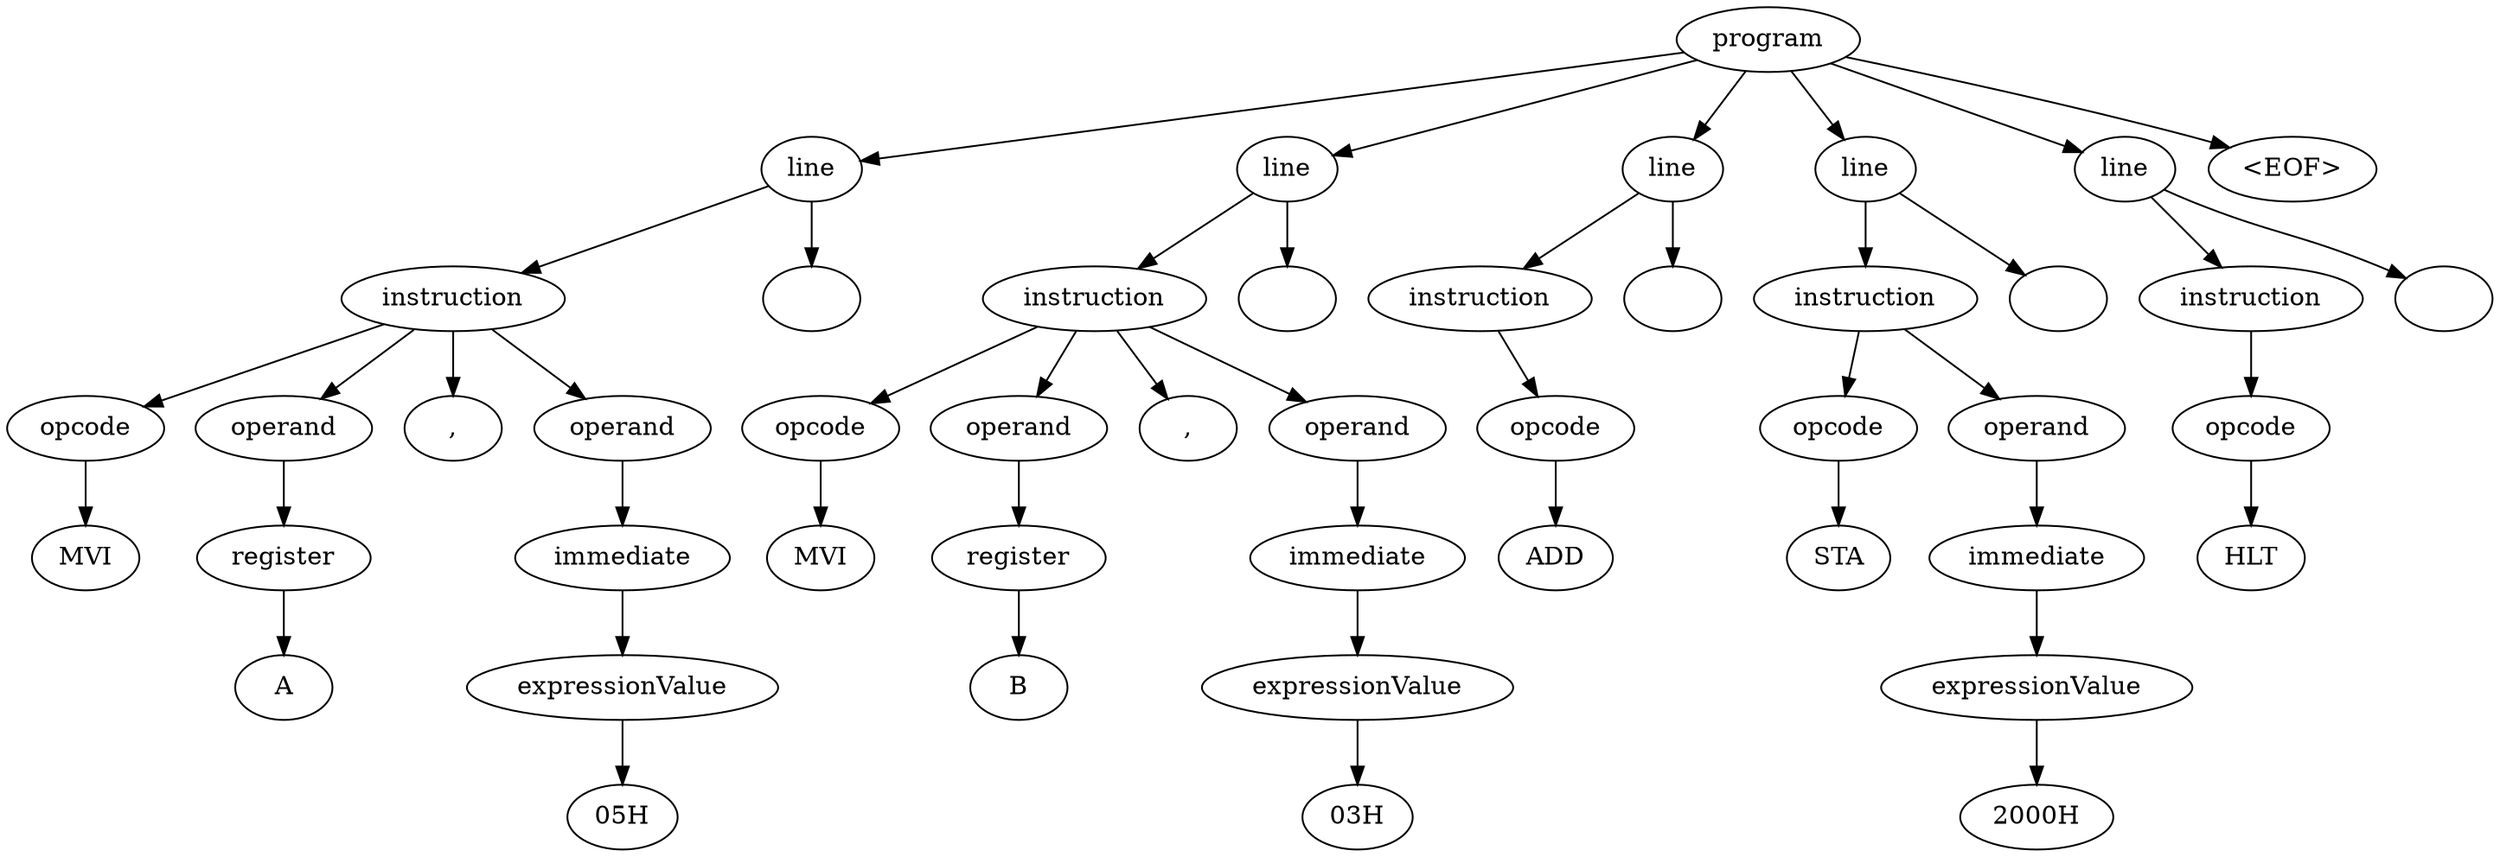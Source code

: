 digraph G {
  node0 [label="program"];
  node1 [label="line"];
  node2 [label="instruction"];
  node3 [label="opcode"];
  node4 [label="MVI"];
  node5 [label="operand"];
  node6 [label="register"];
  node7 [label="A"];
  node8 [label=","];
  node9 [label="operand"];
  node10 [label="immediate"];
  node11 [label="expressionValue"];
  node12 [label="05H"];
  node13 [label="
"];
  node14 [label="line"];
  node15 [label="instruction"];
  node16 [label="opcode"];
  node17 [label="MVI"];
  node18 [label="operand"];
  node19 [label="register"];
  node20 [label="B"];
  node21 [label=","];
  node22 [label="operand"];
  node23 [label="immediate"];
  node24 [label="expressionValue"];
  node25 [label="03H"];
  node26 [label="
"];
  node27 [label="line"];
  node28 [label="instruction"];
  node29 [label="opcode"];
  node30 [label="ADD"];
  node31 [label="
"];
  node32 [label="line"];
  node33 [label="instruction"];
  node34 [label="opcode"];
  node35 [label="STA"];
  node36 [label="operand"];
  node37 [label="immediate"];
  node38 [label="expressionValue"];
  node39 [label="2000H"];
  node40 [label="
"];
  node41 [label="line"];
  node42 [label="instruction"];
  node43 [label="opcode"];
  node44 [label="HLT"];
  node45 [label="
"];
  node46 [label="<EOF>"];
  node3 -> node4;
  node2 -> node3;
  node6 -> node7;
  node5 -> node6;
  node2 -> node5;
  node2 -> node8;
  node11 -> node12;
  node10 -> node11;
  node9 -> node10;
  node2 -> node9;
  node1 -> node2;
  node1 -> node13;
  node0 -> node1;
  node16 -> node17;
  node15 -> node16;
  node19 -> node20;
  node18 -> node19;
  node15 -> node18;
  node15 -> node21;
  node24 -> node25;
  node23 -> node24;
  node22 -> node23;
  node15 -> node22;
  node14 -> node15;
  node14 -> node26;
  node0 -> node14;
  node29 -> node30;
  node28 -> node29;
  node27 -> node28;
  node27 -> node31;
  node0 -> node27;
  node34 -> node35;
  node33 -> node34;
  node38 -> node39;
  node37 -> node38;
  node36 -> node37;
  node33 -> node36;
  node32 -> node33;
  node32 -> node40;
  node0 -> node32;
  node43 -> node44;
  node42 -> node43;
  node41 -> node42;
  node41 -> node45;
  node0 -> node41;
  node0 -> node46;
}
